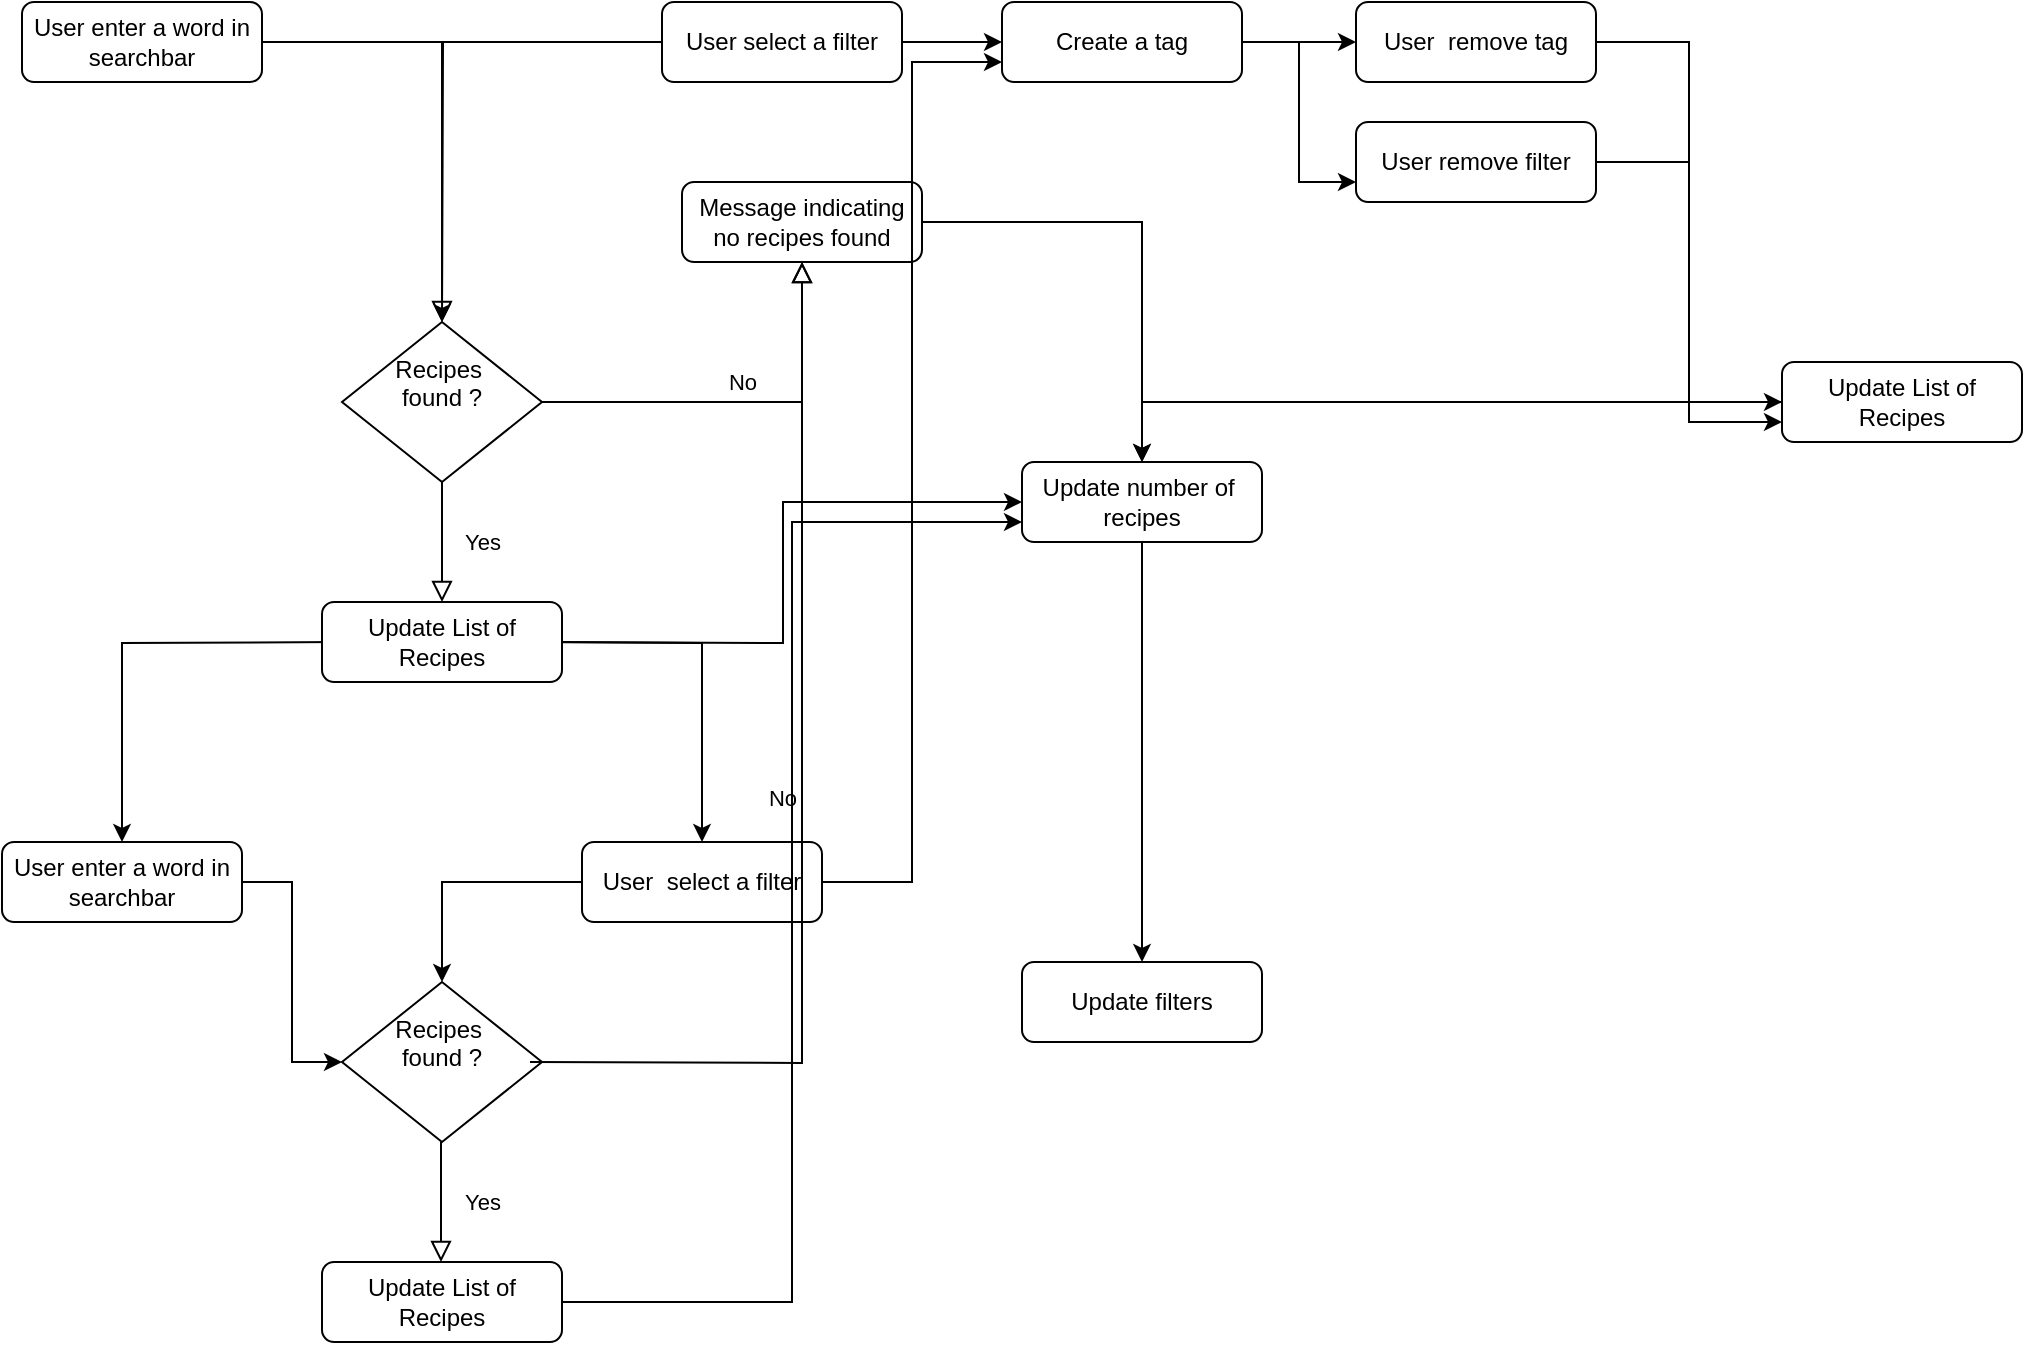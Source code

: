 <mxfile version="24.5.3" type="device">
  <diagram id="C5RBs43oDa-KdzZeNtuy" name="Page-1">
    <mxGraphModel dx="1434" dy="782" grid="1" gridSize="10" guides="1" tooltips="1" connect="1" arrows="1" fold="1" page="1" pageScale="1" pageWidth="827" pageHeight="1169" math="0" shadow="0">
      <root>
        <mxCell id="WIyWlLk6GJQsqaUBKTNV-0" />
        <mxCell id="WIyWlLk6GJQsqaUBKTNV-1" parent="WIyWlLk6GJQsqaUBKTNV-0" />
        <mxCell id="WIyWlLk6GJQsqaUBKTNV-2" value="" style="rounded=0;html=1;jettySize=auto;orthogonalLoop=1;fontSize=11;endArrow=block;endFill=0;endSize=8;strokeWidth=1;shadow=0;labelBackgroundColor=none;edgeStyle=orthogonalEdgeStyle;" parent="WIyWlLk6GJQsqaUBKTNV-1" source="WIyWlLk6GJQsqaUBKTNV-3" target="WIyWlLk6GJQsqaUBKTNV-6" edge="1">
          <mxGeometry relative="1" as="geometry">
            <Array as="points">
              <mxPoint x="370" y="170" />
              <mxPoint x="370" y="170" />
            </Array>
          </mxGeometry>
        </mxCell>
        <mxCell id="WIyWlLk6GJQsqaUBKTNV-3" value="&lt;div&gt;User enter a word in searchbar&lt;/div&gt;" style="rounded=1;whiteSpace=wrap;html=1;fontSize=12;glass=0;strokeWidth=1;shadow=0;" parent="WIyWlLk6GJQsqaUBKTNV-1" vertex="1">
          <mxGeometry x="160" y="40" width="120" height="40" as="geometry" />
        </mxCell>
        <mxCell id="WIyWlLk6GJQsqaUBKTNV-4" value="Yes" style="rounded=0;html=1;jettySize=auto;orthogonalLoop=1;fontSize=11;endArrow=block;endFill=0;endSize=8;strokeWidth=1;shadow=0;labelBackgroundColor=none;edgeStyle=orthogonalEdgeStyle;entryX=0.5;entryY=0;entryDx=0;entryDy=0;" parent="WIyWlLk6GJQsqaUBKTNV-1" source="WIyWlLk6GJQsqaUBKTNV-6" target="C8rcvNVPv-k0RX-7pn1K-33" edge="1">
          <mxGeometry y="20" relative="1" as="geometry">
            <mxPoint as="offset" />
            <mxPoint x="370" y="320" as="targetPoint" />
          </mxGeometry>
        </mxCell>
        <mxCell id="WIyWlLk6GJQsqaUBKTNV-5" value="No" style="edgeStyle=orthogonalEdgeStyle;rounded=0;html=1;jettySize=auto;orthogonalLoop=1;fontSize=11;endArrow=block;endFill=0;endSize=8;strokeWidth=1;shadow=0;labelBackgroundColor=none;" parent="WIyWlLk6GJQsqaUBKTNV-1" source="WIyWlLk6GJQsqaUBKTNV-6" target="WIyWlLk6GJQsqaUBKTNV-7" edge="1">
          <mxGeometry y="10" relative="1" as="geometry">
            <mxPoint as="offset" />
          </mxGeometry>
        </mxCell>
        <mxCell id="WIyWlLk6GJQsqaUBKTNV-6" value="&lt;div&gt;Recipes&amp;nbsp;&lt;/div&gt;&lt;div&gt;found ?&lt;/div&gt;&lt;div&gt;&lt;br&gt;&lt;/div&gt;" style="rhombus;whiteSpace=wrap;html=1;shadow=0;fontFamily=Helvetica;fontSize=12;align=center;strokeWidth=1;spacing=6;spacingTop=-4;" parent="WIyWlLk6GJQsqaUBKTNV-1" vertex="1">
          <mxGeometry x="320" y="200" width="100" height="80" as="geometry" />
        </mxCell>
        <mxCell id="C8rcvNVPv-k0RX-7pn1K-21" style="edgeStyle=orthogonalEdgeStyle;rounded=0;orthogonalLoop=1;jettySize=auto;html=1;entryX=0.5;entryY=0;entryDx=0;entryDy=0;" parent="WIyWlLk6GJQsqaUBKTNV-1" source="WIyWlLk6GJQsqaUBKTNV-7" target="C8rcvNVPv-k0RX-7pn1K-17" edge="1">
          <mxGeometry relative="1" as="geometry" />
        </mxCell>
        <mxCell id="WIyWlLk6GJQsqaUBKTNV-7" value="Message indicating no recipes found" style="rounded=1;whiteSpace=wrap;html=1;fontSize=12;glass=0;strokeWidth=1;shadow=0;" parent="WIyWlLk6GJQsqaUBKTNV-1" vertex="1">
          <mxGeometry x="490" y="130" width="120" height="40" as="geometry" />
        </mxCell>
        <mxCell id="C8rcvNVPv-k0RX-7pn1K-22" style="edgeStyle=orthogonalEdgeStyle;rounded=0;orthogonalLoop=1;jettySize=auto;html=1;entryX=0;entryY=0.5;entryDx=0;entryDy=0;" parent="WIyWlLk6GJQsqaUBKTNV-1" target="C8rcvNVPv-k0RX-7pn1K-17" edge="1">
          <mxGeometry relative="1" as="geometry">
            <mxPoint x="420" y="360" as="sourcePoint" />
          </mxGeometry>
        </mxCell>
        <mxCell id="C8rcvNVPv-k0RX-7pn1K-23" style="edgeStyle=orthogonalEdgeStyle;rounded=0;orthogonalLoop=1;jettySize=auto;html=1;entryX=0.5;entryY=0;entryDx=0;entryDy=0;" parent="WIyWlLk6GJQsqaUBKTNV-1" target="C8rcvNVPv-k0RX-7pn1K-12" edge="1">
          <mxGeometry relative="1" as="geometry">
            <mxPoint x="320" y="360" as="sourcePoint" />
          </mxGeometry>
        </mxCell>
        <mxCell id="C8rcvNVPv-k0RX-7pn1K-24" style="edgeStyle=orthogonalEdgeStyle;rounded=0;orthogonalLoop=1;jettySize=auto;html=1;exitX=1;exitY=0.5;exitDx=0;exitDy=0;entryX=0.5;entryY=0;entryDx=0;entryDy=0;" parent="WIyWlLk6GJQsqaUBKTNV-1" target="C8rcvNVPv-k0RX-7pn1K-7" edge="1">
          <mxGeometry relative="1" as="geometry">
            <mxPoint x="420" y="360" as="sourcePoint" />
          </mxGeometry>
        </mxCell>
        <mxCell id="C8rcvNVPv-k0RX-7pn1K-11" style="edgeStyle=orthogonalEdgeStyle;rounded=0;orthogonalLoop=1;jettySize=auto;html=1;" parent="WIyWlLk6GJQsqaUBKTNV-1" source="C8rcvNVPv-k0RX-7pn1K-0" edge="1">
          <mxGeometry relative="1" as="geometry">
            <mxPoint x="370" y="200" as="targetPoint" />
          </mxGeometry>
        </mxCell>
        <mxCell id="C8rcvNVPv-k0RX-7pn1K-40" style="edgeStyle=orthogonalEdgeStyle;rounded=0;orthogonalLoop=1;jettySize=auto;html=1;entryX=0;entryY=0.5;entryDx=0;entryDy=0;" parent="WIyWlLk6GJQsqaUBKTNV-1" source="C8rcvNVPv-k0RX-7pn1K-0" target="C8rcvNVPv-k0RX-7pn1K-39" edge="1">
          <mxGeometry relative="1" as="geometry" />
        </mxCell>
        <mxCell id="C8rcvNVPv-k0RX-7pn1K-0" value="User select a filter" style="rounded=1;whiteSpace=wrap;html=1;fontSize=12;glass=0;strokeWidth=1;shadow=0;" parent="WIyWlLk6GJQsqaUBKTNV-1" vertex="1">
          <mxGeometry x="480" y="40" width="120" height="40" as="geometry" />
        </mxCell>
        <mxCell id="C8rcvNVPv-k0RX-7pn1K-27" style="edgeStyle=orthogonalEdgeStyle;rounded=0;orthogonalLoop=1;jettySize=auto;html=1;exitX=0;exitY=0.5;exitDx=0;exitDy=0;entryX=0.5;entryY=0;entryDx=0;entryDy=0;" parent="WIyWlLk6GJQsqaUBKTNV-1" source="C8rcvNVPv-k0RX-7pn1K-7" target="C8rcvNVPv-k0RX-7pn1K-15" edge="1">
          <mxGeometry relative="1" as="geometry" />
        </mxCell>
        <mxCell id="C8rcvNVPv-k0RX-7pn1K-41" style="edgeStyle=orthogonalEdgeStyle;rounded=0;orthogonalLoop=1;jettySize=auto;html=1;entryX=0;entryY=0.75;entryDx=0;entryDy=0;" parent="WIyWlLk6GJQsqaUBKTNV-1" source="C8rcvNVPv-k0RX-7pn1K-7" target="C8rcvNVPv-k0RX-7pn1K-39" edge="1">
          <mxGeometry relative="1" as="geometry" />
        </mxCell>
        <mxCell id="C8rcvNVPv-k0RX-7pn1K-7" value="&lt;div&gt;User&amp;nbsp; select a filter&lt;/div&gt;" style="rounded=1;whiteSpace=wrap;html=1;fontSize=12;glass=0;strokeWidth=1;shadow=0;" parent="WIyWlLk6GJQsqaUBKTNV-1" vertex="1">
          <mxGeometry x="440" y="460" width="120" height="40" as="geometry" />
        </mxCell>
        <mxCell id="C8rcvNVPv-k0RX-7pn1K-25" style="edgeStyle=orthogonalEdgeStyle;rounded=0;orthogonalLoop=1;jettySize=auto;html=1;entryX=0;entryY=0.5;entryDx=0;entryDy=0;" parent="WIyWlLk6GJQsqaUBKTNV-1" source="C8rcvNVPv-k0RX-7pn1K-12" target="C8rcvNVPv-k0RX-7pn1K-15" edge="1">
          <mxGeometry relative="1" as="geometry" />
        </mxCell>
        <mxCell id="C8rcvNVPv-k0RX-7pn1K-12" value="&lt;div&gt;User enter a word in searchbar&lt;/div&gt;" style="rounded=1;whiteSpace=wrap;html=1;fontSize=12;glass=0;strokeWidth=1;shadow=0;" parent="WIyWlLk6GJQsqaUBKTNV-1" vertex="1">
          <mxGeometry x="150" y="460" width="120" height="40" as="geometry" />
        </mxCell>
        <mxCell id="C8rcvNVPv-k0RX-7pn1K-15" value="&lt;div&gt;Recipes&amp;nbsp;&lt;/div&gt;&lt;div&gt;found ?&lt;/div&gt;&lt;div&gt;&lt;br&gt;&lt;/div&gt;" style="rhombus;whiteSpace=wrap;html=1;shadow=0;fontFamily=Helvetica;fontSize=12;align=center;strokeWidth=1;spacing=6;spacingTop=-4;" parent="WIyWlLk6GJQsqaUBKTNV-1" vertex="1">
          <mxGeometry x="320" y="530" width="100" height="80" as="geometry" />
        </mxCell>
        <mxCell id="C8rcvNVPv-k0RX-7pn1K-20" style="edgeStyle=orthogonalEdgeStyle;rounded=0;orthogonalLoop=1;jettySize=auto;html=1;entryX=0.5;entryY=0;entryDx=0;entryDy=0;" parent="WIyWlLk6GJQsqaUBKTNV-1" source="C8rcvNVPv-k0RX-7pn1K-17" target="C8rcvNVPv-k0RX-7pn1K-18" edge="1">
          <mxGeometry relative="1" as="geometry" />
        </mxCell>
        <mxCell id="C8rcvNVPv-k0RX-7pn1K-17" value="&lt;div&gt;Update number of&amp;nbsp;&lt;/div&gt;&lt;div&gt;recipes&lt;/div&gt;" style="rounded=1;whiteSpace=wrap;html=1;fontSize=12;glass=0;strokeWidth=1;shadow=0;" parent="WIyWlLk6GJQsqaUBKTNV-1" vertex="1">
          <mxGeometry x="660" y="270" width="120" height="40" as="geometry" />
        </mxCell>
        <mxCell id="C8rcvNVPv-k0RX-7pn1K-18" value="Update filters" style="rounded=1;whiteSpace=wrap;html=1;fontSize=12;glass=0;strokeWidth=1;shadow=0;" parent="WIyWlLk6GJQsqaUBKTNV-1" vertex="1">
          <mxGeometry x="660" y="520" width="120" height="40" as="geometry" />
        </mxCell>
        <mxCell id="C8rcvNVPv-k0RX-7pn1K-32" value="No" style="edgeStyle=orthogonalEdgeStyle;rounded=0;html=1;jettySize=auto;orthogonalLoop=1;fontSize=11;endArrow=block;endFill=0;endSize=8;strokeWidth=1;shadow=0;labelBackgroundColor=none;entryX=0.5;entryY=1;entryDx=0;entryDy=0;" parent="WIyWlLk6GJQsqaUBKTNV-1" target="WIyWlLk6GJQsqaUBKTNV-7" edge="1">
          <mxGeometry y="10" relative="1" as="geometry">
            <mxPoint as="offset" />
            <mxPoint x="414" y="570" as="sourcePoint" />
            <mxPoint x="544" y="500" as="targetPoint" />
          </mxGeometry>
        </mxCell>
        <mxCell id="C8rcvNVPv-k0RX-7pn1K-33" value="&lt;div&gt;Update List of Recipes&lt;/div&gt;" style="rounded=1;whiteSpace=wrap;html=1;fontSize=12;glass=0;strokeWidth=1;shadow=0;" parent="WIyWlLk6GJQsqaUBKTNV-1" vertex="1">
          <mxGeometry x="310" y="340" width="120" height="40" as="geometry" />
        </mxCell>
        <mxCell id="C8rcvNVPv-k0RX-7pn1K-36" value="Yes" style="rounded=0;html=1;jettySize=auto;orthogonalLoop=1;fontSize=11;endArrow=block;endFill=0;endSize=8;strokeWidth=1;shadow=0;labelBackgroundColor=none;edgeStyle=orthogonalEdgeStyle;entryX=0.5;entryY=0;entryDx=0;entryDy=0;" parent="WIyWlLk6GJQsqaUBKTNV-1" edge="1">
          <mxGeometry y="20" relative="1" as="geometry">
            <mxPoint as="offset" />
            <mxPoint x="369.5" y="610" as="sourcePoint" />
            <mxPoint x="369.5" y="670" as="targetPoint" />
          </mxGeometry>
        </mxCell>
        <mxCell id="C8rcvNVPv-k0RX-7pn1K-38" style="edgeStyle=orthogonalEdgeStyle;rounded=0;orthogonalLoop=1;jettySize=auto;html=1;entryX=0;entryY=0.75;entryDx=0;entryDy=0;" parent="WIyWlLk6GJQsqaUBKTNV-1" source="C8rcvNVPv-k0RX-7pn1K-37" target="C8rcvNVPv-k0RX-7pn1K-17" edge="1">
          <mxGeometry relative="1" as="geometry" />
        </mxCell>
        <mxCell id="C8rcvNVPv-k0RX-7pn1K-37" value="&lt;div&gt;Update List of Recipes&lt;/div&gt;" style="rounded=1;whiteSpace=wrap;html=1;fontSize=12;glass=0;strokeWidth=1;shadow=0;" parent="WIyWlLk6GJQsqaUBKTNV-1" vertex="1">
          <mxGeometry x="310" y="670" width="120" height="40" as="geometry" />
        </mxCell>
        <mxCell id="C8rcvNVPv-k0RX-7pn1K-44" style="edgeStyle=orthogonalEdgeStyle;rounded=0;orthogonalLoop=1;jettySize=auto;html=1;" parent="WIyWlLk6GJQsqaUBKTNV-1" source="C8rcvNVPv-k0RX-7pn1K-39" target="C8rcvNVPv-k0RX-7pn1K-42" edge="1">
          <mxGeometry relative="1" as="geometry" />
        </mxCell>
        <mxCell id="C8rcvNVPv-k0RX-7pn1K-45" style="edgeStyle=orthogonalEdgeStyle;rounded=0;orthogonalLoop=1;jettySize=auto;html=1;entryX=0;entryY=0.75;entryDx=0;entryDy=0;" parent="WIyWlLk6GJQsqaUBKTNV-1" source="C8rcvNVPv-k0RX-7pn1K-39" target="C8rcvNVPv-k0RX-7pn1K-43" edge="1">
          <mxGeometry relative="1" as="geometry" />
        </mxCell>
        <mxCell id="C8rcvNVPv-k0RX-7pn1K-39" value="&lt;div&gt;Create a tag&lt;/div&gt;" style="rounded=1;whiteSpace=wrap;html=1;fontSize=12;glass=0;strokeWidth=1;shadow=0;" parent="WIyWlLk6GJQsqaUBKTNV-1" vertex="1">
          <mxGeometry x="650" y="40" width="120" height="40" as="geometry" />
        </mxCell>
        <mxCell id="C8rcvNVPv-k0RX-7pn1K-47" style="edgeStyle=orthogonalEdgeStyle;rounded=0;orthogonalLoop=1;jettySize=auto;html=1;entryX=0;entryY=0.5;entryDx=0;entryDy=0;" parent="WIyWlLk6GJQsqaUBKTNV-1" source="C8rcvNVPv-k0RX-7pn1K-42" target="C8rcvNVPv-k0RX-7pn1K-46" edge="1">
          <mxGeometry relative="1" as="geometry" />
        </mxCell>
        <mxCell id="C8rcvNVPv-k0RX-7pn1K-42" value="&lt;div&gt;User&amp;nbsp; remove tag&lt;/div&gt;" style="rounded=1;whiteSpace=wrap;html=1;fontSize=12;glass=0;strokeWidth=1;shadow=0;" parent="WIyWlLk6GJQsqaUBKTNV-1" vertex="1">
          <mxGeometry x="827" y="40" width="120" height="40" as="geometry" />
        </mxCell>
        <mxCell id="C8rcvNVPv-k0RX-7pn1K-48" style="edgeStyle=orthogonalEdgeStyle;rounded=0;orthogonalLoop=1;jettySize=auto;html=1;entryX=0;entryY=0.75;entryDx=0;entryDy=0;" parent="WIyWlLk6GJQsqaUBKTNV-1" source="C8rcvNVPv-k0RX-7pn1K-43" target="C8rcvNVPv-k0RX-7pn1K-46" edge="1">
          <mxGeometry relative="1" as="geometry" />
        </mxCell>
        <mxCell id="C8rcvNVPv-k0RX-7pn1K-43" value="User remove filter" style="rounded=1;whiteSpace=wrap;html=1;fontSize=12;glass=0;strokeWidth=1;shadow=0;" parent="WIyWlLk6GJQsqaUBKTNV-1" vertex="1">
          <mxGeometry x="827" y="100" width="120" height="40" as="geometry" />
        </mxCell>
        <mxCell id="C8rcvNVPv-k0RX-7pn1K-50" style="edgeStyle=orthogonalEdgeStyle;rounded=0;orthogonalLoop=1;jettySize=auto;html=1;entryX=0.5;entryY=0;entryDx=0;entryDy=0;" parent="WIyWlLk6GJQsqaUBKTNV-1" source="C8rcvNVPv-k0RX-7pn1K-46" target="C8rcvNVPv-k0RX-7pn1K-17" edge="1">
          <mxGeometry relative="1" as="geometry" />
        </mxCell>
        <mxCell id="C8rcvNVPv-k0RX-7pn1K-46" value="&lt;div&gt;Update List of Recipes&lt;br&gt;&lt;/div&gt;" style="rounded=1;whiteSpace=wrap;html=1;fontSize=12;glass=0;strokeWidth=1;shadow=0;" parent="WIyWlLk6GJQsqaUBKTNV-1" vertex="1">
          <mxGeometry x="1040" y="220" width="120" height="40" as="geometry" />
        </mxCell>
      </root>
    </mxGraphModel>
  </diagram>
</mxfile>
